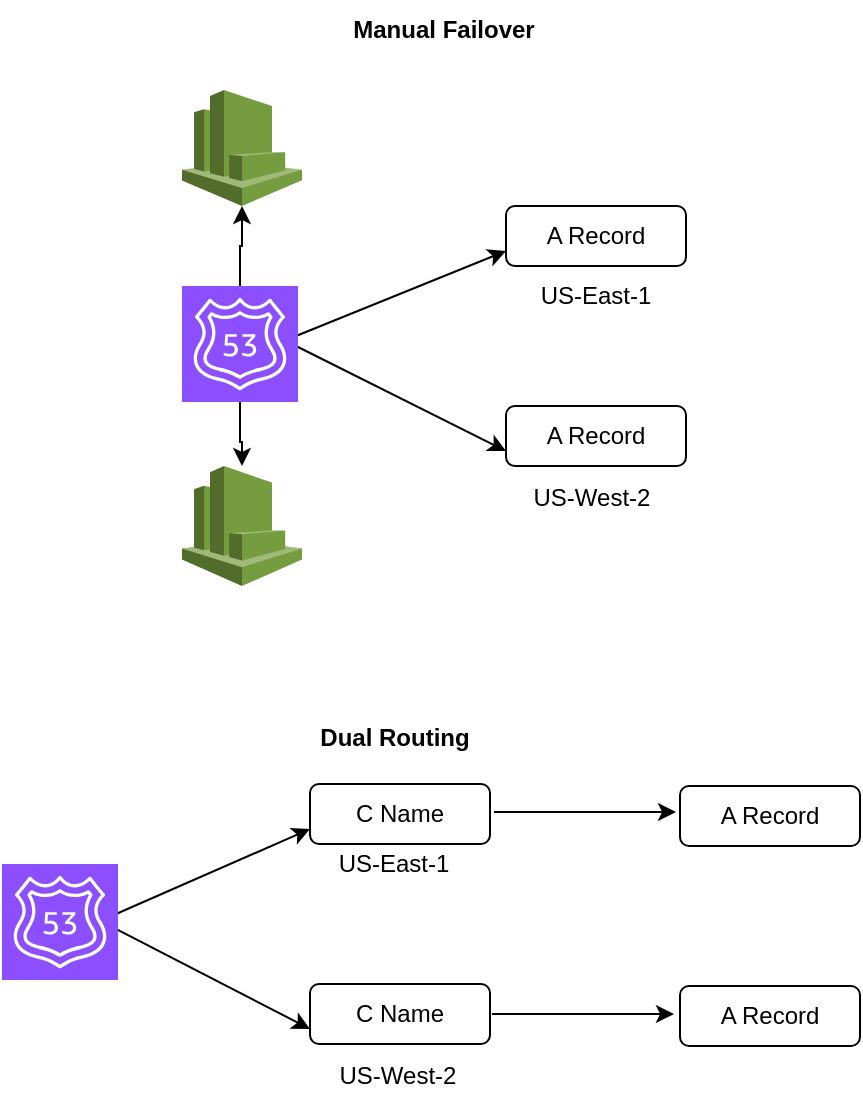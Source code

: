 <mxfile version="26.1.3">
  <diagram name="Page-1" id="hAe2Lc8hlMuBLfMeI2do">
    <mxGraphModel dx="1379" dy="611" grid="1" gridSize="10" guides="1" tooltips="1" connect="1" arrows="1" fold="1" page="1" pageScale="1" pageWidth="850" pageHeight="1100" math="0" shadow="0">
      <root>
        <mxCell id="0" />
        <mxCell id="1" parent="0" />
        <mxCell id="ac8gZ6GfhquLf5D6Cpzo-2" value="A Record" style="rounded=1;whiteSpace=wrap;html=1;" parent="1" vertex="1">
          <mxGeometry x="425" y="430" width="90" height="30" as="geometry" />
        </mxCell>
        <mxCell id="ac8gZ6GfhquLf5D6Cpzo-3" value="A Record" style="rounded=1;whiteSpace=wrap;html=1;" parent="1" vertex="1">
          <mxGeometry x="425" y="530" width="90" height="30" as="geometry" />
        </mxCell>
        <mxCell id="ac8gZ6GfhquLf5D6Cpzo-4" value="" style="endArrow=classic;html=1;rounded=0;entryX=0;entryY=0.75;entryDx=0;entryDy=0;exitX=1;exitY=0.5;exitDx=0;exitDy=0;exitPerimeter=0;" parent="1" target="ac8gZ6GfhquLf5D6Cpzo-2" edge="1">
          <mxGeometry width="50" height="50" relative="1" as="geometry">
            <mxPoint x="320" y="495" as="sourcePoint" />
            <mxPoint x="395" y="440" as="targetPoint" />
          </mxGeometry>
        </mxCell>
        <mxCell id="ac8gZ6GfhquLf5D6Cpzo-5" value="" style="endArrow=classic;html=1;rounded=0;entryX=0;entryY=0.75;entryDx=0;entryDy=0;" parent="1" target="ac8gZ6GfhquLf5D6Cpzo-3" edge="1">
          <mxGeometry width="50" height="50" relative="1" as="geometry">
            <mxPoint x="320" y="500" as="sourcePoint" />
            <mxPoint x="385" y="490" as="targetPoint" />
          </mxGeometry>
        </mxCell>
        <mxCell id="ac8gZ6GfhquLf5D6Cpzo-7" value="C Name" style="rounded=1;whiteSpace=wrap;html=1;" parent="1" vertex="1">
          <mxGeometry x="327" y="719" width="90" height="30" as="geometry" />
        </mxCell>
        <mxCell id="ac8gZ6GfhquLf5D6Cpzo-8" value="C Name" style="rounded=1;whiteSpace=wrap;html=1;" parent="1" vertex="1">
          <mxGeometry x="327" y="819" width="90" height="30" as="geometry" />
        </mxCell>
        <mxCell id="ac8gZ6GfhquLf5D6Cpzo-9" value="" style="endArrow=classic;html=1;rounded=0;entryX=0;entryY=0.75;entryDx=0;entryDy=0;" parent="1" target="ac8gZ6GfhquLf5D6Cpzo-7" edge="1">
          <mxGeometry width="50" height="50" relative="1" as="geometry">
            <mxPoint x="230" y="784" as="sourcePoint" />
            <mxPoint x="297" y="729" as="targetPoint" />
          </mxGeometry>
        </mxCell>
        <mxCell id="ac8gZ6GfhquLf5D6Cpzo-10" value="" style="endArrow=classic;html=1;rounded=0;entryX=0;entryY=0.75;entryDx=0;entryDy=0;" parent="1" target="ac8gZ6GfhquLf5D6Cpzo-8" edge="1">
          <mxGeometry width="50" height="50" relative="1" as="geometry">
            <mxPoint x="228" y="790.391" as="sourcePoint" />
            <mxPoint x="287" y="773" as="targetPoint" />
          </mxGeometry>
        </mxCell>
        <mxCell id="ac8gZ6GfhquLf5D6Cpzo-11" value="A Record" style="rounded=1;whiteSpace=wrap;html=1;" parent="1" vertex="1">
          <mxGeometry x="512" y="720" width="90" height="30" as="geometry" />
        </mxCell>
        <mxCell id="ac8gZ6GfhquLf5D6Cpzo-12" value="A Record" style="rounded=1;whiteSpace=wrap;html=1;" parent="1" vertex="1">
          <mxGeometry x="512" y="820" width="90" height="30" as="geometry" />
        </mxCell>
        <mxCell id="ac8gZ6GfhquLf5D6Cpzo-13" value="" style="endArrow=classic;html=1;rounded=0;" parent="1" edge="1">
          <mxGeometry width="50" height="50" relative="1" as="geometry">
            <mxPoint x="419" y="733" as="sourcePoint" />
            <mxPoint x="510" y="733" as="targetPoint" />
          </mxGeometry>
        </mxCell>
        <mxCell id="ac8gZ6GfhquLf5D6Cpzo-14" value="" style="endArrow=classic;html=1;rounded=0;" parent="1" edge="1">
          <mxGeometry width="50" height="50" relative="1" as="geometry">
            <mxPoint x="418" y="834" as="sourcePoint" />
            <mxPoint x="509" y="834" as="targetPoint" />
          </mxGeometry>
        </mxCell>
        <mxCell id="ac8gZ6GfhquLf5D6Cpzo-15" value="US-East-1" style="text;html=1;align=center;verticalAlign=middle;whiteSpace=wrap;rounded=0;" parent="1" vertex="1">
          <mxGeometry x="440" y="460" width="60" height="30" as="geometry" />
        </mxCell>
        <mxCell id="ac8gZ6GfhquLf5D6Cpzo-16" value="US-West-2" style="text;html=1;align=center;verticalAlign=middle;whiteSpace=wrap;rounded=0;" parent="1" vertex="1">
          <mxGeometry x="433" y="561" width="70" height="30" as="geometry" />
        </mxCell>
        <mxCell id="ac8gZ6GfhquLf5D6Cpzo-17" value="US-West-2" style="text;html=1;align=center;verticalAlign=middle;whiteSpace=wrap;rounded=0;" parent="1" vertex="1">
          <mxGeometry x="336" y="850" width="70" height="30" as="geometry" />
        </mxCell>
        <mxCell id="ac8gZ6GfhquLf5D6Cpzo-18" value="US-East-1" style="text;html=1;align=center;verticalAlign=middle;whiteSpace=wrap;rounded=0;" parent="1" vertex="1">
          <mxGeometry x="339" y="744" width="60" height="30" as="geometry" />
        </mxCell>
        <mxCell id="R6B_jnIruhFrpCtf1scn-1" value="Dual Routing" style="text;html=1;align=center;verticalAlign=middle;whiteSpace=wrap;rounded=0;fontStyle=1" vertex="1" parent="1">
          <mxGeometry x="310" y="681" width="119" height="30" as="geometry" />
        </mxCell>
        <mxCell id="R6B_jnIruhFrpCtf1scn-2" value="Manual Failover" style="text;html=1;align=center;verticalAlign=middle;whiteSpace=wrap;rounded=0;fontStyle=1" vertex="1" parent="1">
          <mxGeometry x="344" y="327" width="100" height="30" as="geometry" />
        </mxCell>
        <mxCell id="R6B_jnIruhFrpCtf1scn-22" value="" style="edgeStyle=orthogonalEdgeStyle;rounded=0;orthogonalLoop=1;jettySize=auto;html=1;" edge="1" parent="1" source="R6B_jnIruhFrpCtf1scn-3" target="R6B_jnIruhFrpCtf1scn-5">
          <mxGeometry relative="1" as="geometry" />
        </mxCell>
        <mxCell id="R6B_jnIruhFrpCtf1scn-24" value="" style="edgeStyle=orthogonalEdgeStyle;rounded=0;orthogonalLoop=1;jettySize=auto;html=1;" edge="1" parent="1" source="R6B_jnIruhFrpCtf1scn-3" target="R6B_jnIruhFrpCtf1scn-6">
          <mxGeometry relative="1" as="geometry" />
        </mxCell>
        <mxCell id="R6B_jnIruhFrpCtf1scn-3" value="" style="sketch=0;points=[[0,0,0],[0.25,0,0],[0.5,0,0],[0.75,0,0],[1,0,0],[0,1,0],[0.25,1,0],[0.5,1,0],[0.75,1,0],[1,1,0],[0,0.25,0],[0,0.5,0],[0,0.75,0],[1,0.25,0],[1,0.5,0],[1,0.75,0]];outlineConnect=0;fontColor=#232F3E;fillColor=#8C4FFF;strokeColor=#ffffff;dashed=0;verticalLabelPosition=bottom;verticalAlign=top;align=center;html=1;fontSize=12;fontStyle=0;aspect=fixed;shape=mxgraph.aws4.resourceIcon;resIcon=mxgraph.aws4.route_53;" vertex="1" parent="1">
          <mxGeometry x="263" y="470" width="58" height="58" as="geometry" />
        </mxCell>
        <mxCell id="R6B_jnIruhFrpCtf1scn-4" value="" style="sketch=0;points=[[0,0,0],[0.25,0,0],[0.5,0,0],[0.75,0,0],[1,0,0],[0,1,0],[0.25,1,0],[0.5,1,0],[0.75,1,0],[1,1,0],[0,0.25,0],[0,0.5,0],[0,0.75,0],[1,0.25,0],[1,0.5,0],[1,0.75,0]];outlineConnect=0;fontColor=#232F3E;fillColor=#8C4FFF;strokeColor=#ffffff;dashed=0;verticalLabelPosition=bottom;verticalAlign=top;align=center;html=1;fontSize=12;fontStyle=0;aspect=fixed;shape=mxgraph.aws4.resourceIcon;resIcon=mxgraph.aws4.route_53;" vertex="1" parent="1">
          <mxGeometry x="173" y="759" width="58" height="58" as="geometry" />
        </mxCell>
        <mxCell id="R6B_jnIruhFrpCtf1scn-5" value="" style="outlineConnect=0;dashed=0;verticalLabelPosition=bottom;verticalAlign=top;align=center;html=1;shape=mxgraph.aws3.cloudwatch;fillColor=#759C3E;gradientColor=none;" vertex="1" parent="1">
          <mxGeometry x="263" y="372" width="60" height="58" as="geometry" />
        </mxCell>
        <mxCell id="R6B_jnIruhFrpCtf1scn-6" value="" style="outlineConnect=0;dashed=0;verticalLabelPosition=bottom;verticalAlign=top;align=center;html=1;shape=mxgraph.aws3.cloudwatch;fillColor=#759C3E;gradientColor=none;" vertex="1" parent="1">
          <mxGeometry x="263" y="560" width="60" height="60" as="geometry" />
        </mxCell>
      </root>
    </mxGraphModel>
  </diagram>
</mxfile>
